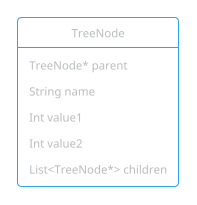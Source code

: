 @startuml
!theme cerulean-outline
object TreeNode {
  TreeNode* parent
  String name
  Int value1
  Int value2
  List<TreeNode*> children
}
@enduml

